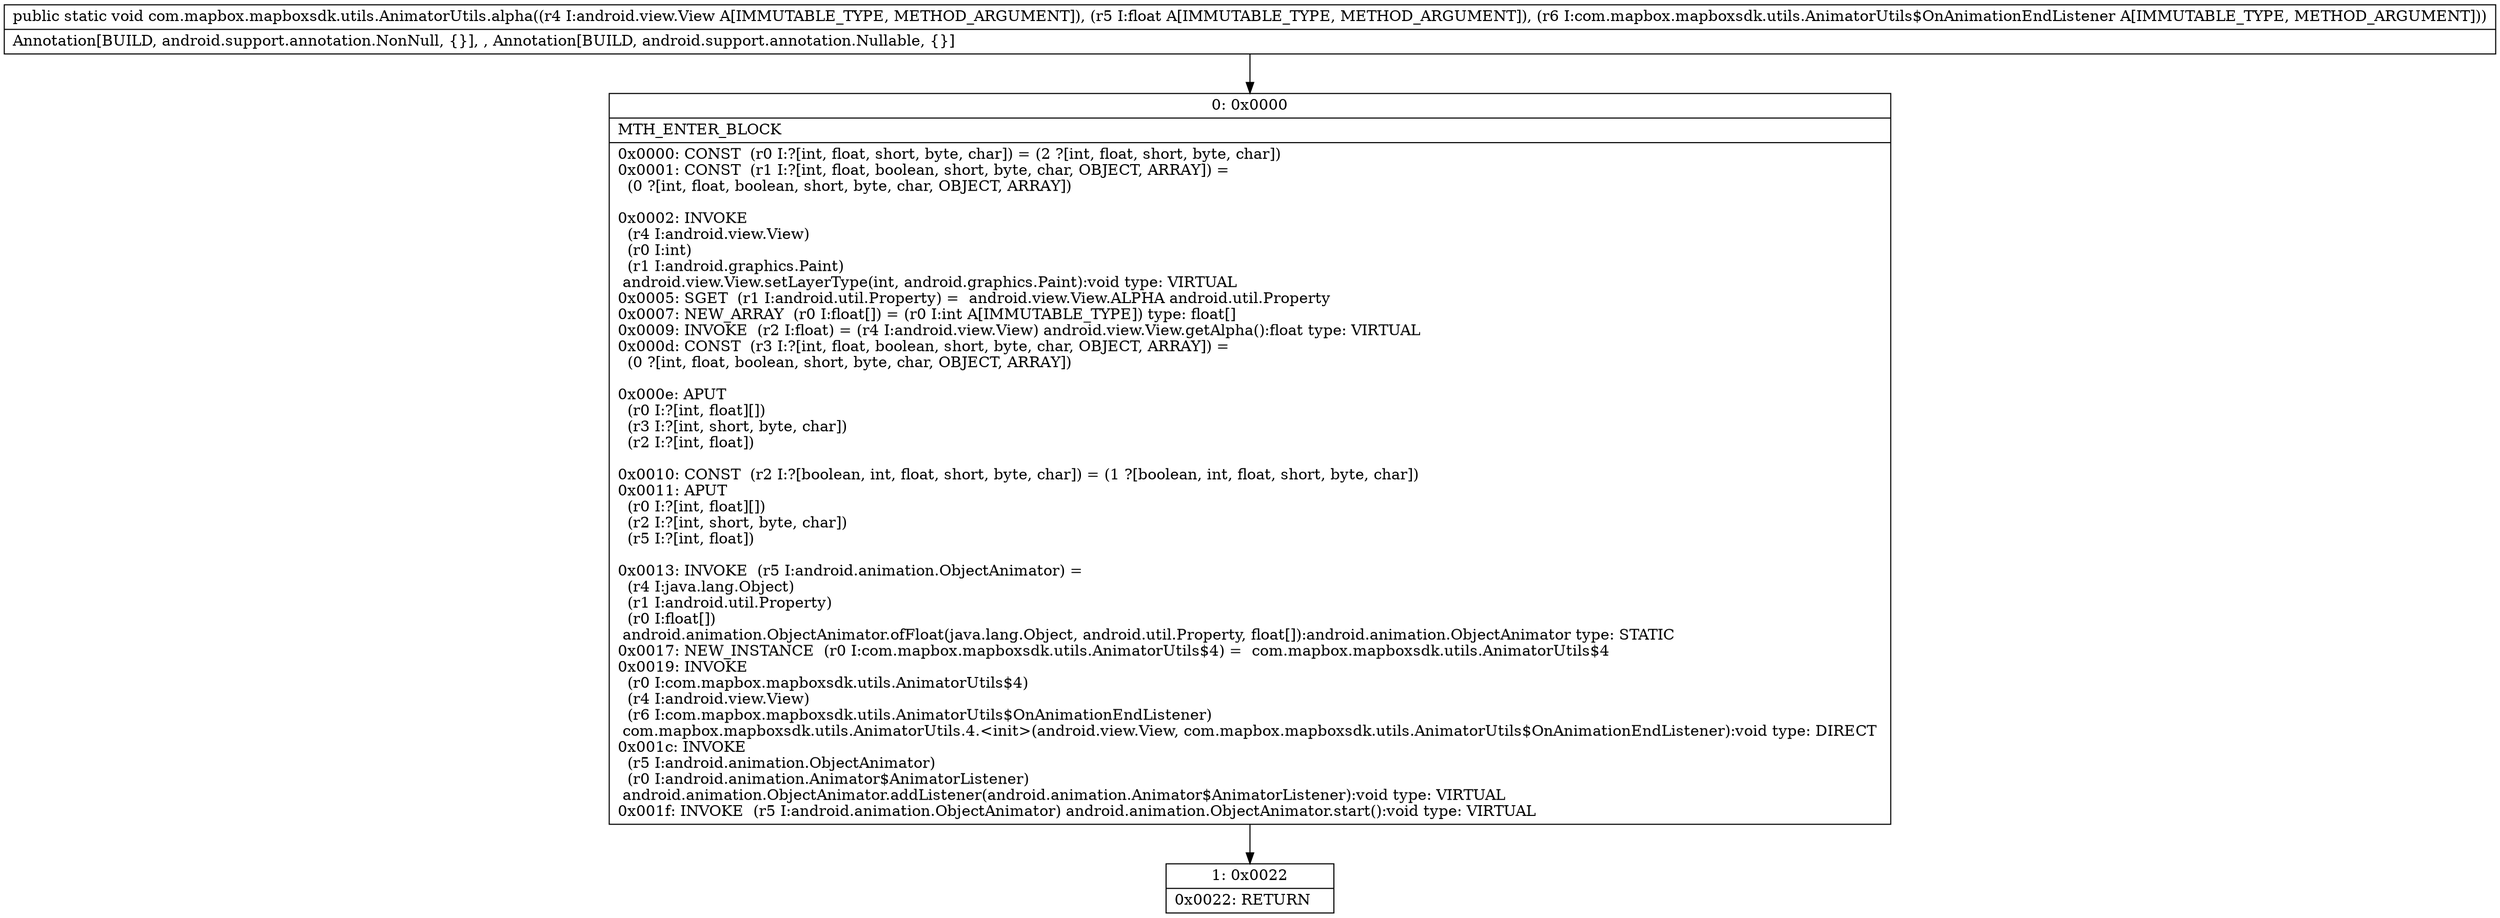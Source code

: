 digraph "CFG forcom.mapbox.mapboxsdk.utils.AnimatorUtils.alpha(Landroid\/view\/View;FLcom\/mapbox\/mapboxsdk\/utils\/AnimatorUtils$OnAnimationEndListener;)V" {
Node_0 [shape=record,label="{0\:\ 0x0000|MTH_ENTER_BLOCK\l|0x0000: CONST  (r0 I:?[int, float, short, byte, char]) = (2 ?[int, float, short, byte, char]) \l0x0001: CONST  (r1 I:?[int, float, boolean, short, byte, char, OBJECT, ARRAY]) = \l  (0 ?[int, float, boolean, short, byte, char, OBJECT, ARRAY])\l \l0x0002: INVOKE  \l  (r4 I:android.view.View)\l  (r0 I:int)\l  (r1 I:android.graphics.Paint)\l android.view.View.setLayerType(int, android.graphics.Paint):void type: VIRTUAL \l0x0005: SGET  (r1 I:android.util.Property) =  android.view.View.ALPHA android.util.Property \l0x0007: NEW_ARRAY  (r0 I:float[]) = (r0 I:int A[IMMUTABLE_TYPE]) type: float[] \l0x0009: INVOKE  (r2 I:float) = (r4 I:android.view.View) android.view.View.getAlpha():float type: VIRTUAL \l0x000d: CONST  (r3 I:?[int, float, boolean, short, byte, char, OBJECT, ARRAY]) = \l  (0 ?[int, float, boolean, short, byte, char, OBJECT, ARRAY])\l \l0x000e: APUT  \l  (r0 I:?[int, float][])\l  (r3 I:?[int, short, byte, char])\l  (r2 I:?[int, float])\l \l0x0010: CONST  (r2 I:?[boolean, int, float, short, byte, char]) = (1 ?[boolean, int, float, short, byte, char]) \l0x0011: APUT  \l  (r0 I:?[int, float][])\l  (r2 I:?[int, short, byte, char])\l  (r5 I:?[int, float])\l \l0x0013: INVOKE  (r5 I:android.animation.ObjectAnimator) = \l  (r4 I:java.lang.Object)\l  (r1 I:android.util.Property)\l  (r0 I:float[])\l android.animation.ObjectAnimator.ofFloat(java.lang.Object, android.util.Property, float[]):android.animation.ObjectAnimator type: STATIC \l0x0017: NEW_INSTANCE  (r0 I:com.mapbox.mapboxsdk.utils.AnimatorUtils$4) =  com.mapbox.mapboxsdk.utils.AnimatorUtils$4 \l0x0019: INVOKE  \l  (r0 I:com.mapbox.mapboxsdk.utils.AnimatorUtils$4)\l  (r4 I:android.view.View)\l  (r6 I:com.mapbox.mapboxsdk.utils.AnimatorUtils$OnAnimationEndListener)\l com.mapbox.mapboxsdk.utils.AnimatorUtils.4.\<init\>(android.view.View, com.mapbox.mapboxsdk.utils.AnimatorUtils$OnAnimationEndListener):void type: DIRECT \l0x001c: INVOKE  \l  (r5 I:android.animation.ObjectAnimator)\l  (r0 I:android.animation.Animator$AnimatorListener)\l android.animation.ObjectAnimator.addListener(android.animation.Animator$AnimatorListener):void type: VIRTUAL \l0x001f: INVOKE  (r5 I:android.animation.ObjectAnimator) android.animation.ObjectAnimator.start():void type: VIRTUAL \l}"];
Node_1 [shape=record,label="{1\:\ 0x0022|0x0022: RETURN   \l}"];
MethodNode[shape=record,label="{public static void com.mapbox.mapboxsdk.utils.AnimatorUtils.alpha((r4 I:android.view.View A[IMMUTABLE_TYPE, METHOD_ARGUMENT]), (r5 I:float A[IMMUTABLE_TYPE, METHOD_ARGUMENT]), (r6 I:com.mapbox.mapboxsdk.utils.AnimatorUtils$OnAnimationEndListener A[IMMUTABLE_TYPE, METHOD_ARGUMENT]))  | Annotation[BUILD, android.support.annotation.NonNull, \{\}], , Annotation[BUILD, android.support.annotation.Nullable, \{\}]\l}"];
MethodNode -> Node_0;
Node_0 -> Node_1;
}

